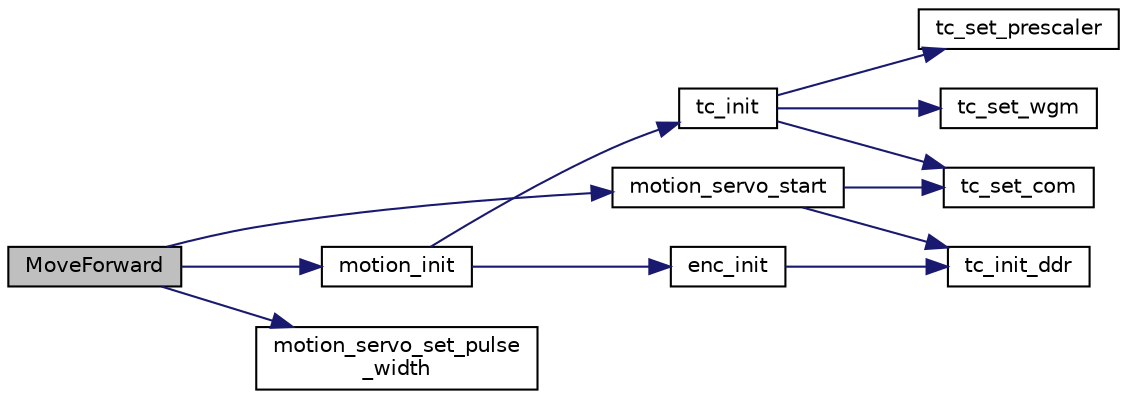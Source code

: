 digraph "MoveForward"
{
  edge [fontname="Helvetica",fontsize="10",labelfontname="Helvetica",labelfontsize="10"];
  node [fontname="Helvetica",fontsize="10",shape=record];
  rankdir="LR";
  Node1 [label="MoveForward",height=0.2,width=0.4,color="black", fillcolor="grey75", style="filled", fontcolor="black"];
  Node1 -> Node2 [color="midnightblue",fontsize="10",style="solid",fontname="Helvetica"];
  Node2 [label="motion_init",height=0.2,width=0.4,color="black", fillcolor="white", style="filled",URL="$motion_8c.html#ac9be894f7310341b63a2edbffb8c1564"];
  Node2 -> Node3 [color="midnightblue",fontsize="10",style="solid",fontname="Helvetica"];
  Node3 [label="tc_init",height=0.2,width=0.4,color="black", fillcolor="white", style="filled",URL="$motion_8c.html#a8d12206f4cd9015696507368434d085d"];
  Node3 -> Node4 [color="midnightblue",fontsize="10",style="solid",fontname="Helvetica"];
  Node4 [label="tc_set_com",height=0.2,width=0.4,color="black", fillcolor="white", style="filled",URL="$motion_8c.html#a9f32f315fc317b73745364bb8cb52eeb"];
  Node3 -> Node5 [color="midnightblue",fontsize="10",style="solid",fontname="Helvetica"];
  Node5 [label="tc_set_wgm",height=0.2,width=0.4,color="black", fillcolor="white", style="filled",URL="$motion_8c.html#aa01b75872b4bf75e3716336faf262d8e"];
  Node3 -> Node6 [color="midnightblue",fontsize="10",style="solid",fontname="Helvetica"];
  Node6 [label="tc_set_prescaler",height=0.2,width=0.4,color="black", fillcolor="white", style="filled",URL="$motion_8c.html#a164e3f5907dd956fea4b055a34f201be"];
  Node2 -> Node7 [color="midnightblue",fontsize="10",style="solid",fontname="Helvetica"];
  Node7 [label="enc_init",height=0.2,width=0.4,color="black", fillcolor="white", style="filled",URL="$motion_8c.html#a34c811ef2bd0189074d7b6f7400b0405"];
  Node7 -> Node8 [color="midnightblue",fontsize="10",style="solid",fontname="Helvetica"];
  Node8 [label="tc_init_ddr",height=0.2,width=0.4,color="black", fillcolor="white", style="filled",URL="$motion_8c.html#a7f15fab5cfcd9e36ebba263ec9ae367f"];
  Node1 -> Node9 [color="midnightblue",fontsize="10",style="solid",fontname="Helvetica"];
  Node9 [label="motion_servo_start",height=0.2,width=0.4,color="black", fillcolor="white", style="filled",URL="$motion_8c.html#aa2c96c678bd9bdcdc4b934cea7abfaa4"];
  Node9 -> Node8 [color="midnightblue",fontsize="10",style="solid",fontname="Helvetica"];
  Node9 -> Node4 [color="midnightblue",fontsize="10",style="solid",fontname="Helvetica"];
  Node1 -> Node10 [color="midnightblue",fontsize="10",style="solid",fontname="Helvetica"];
  Node10 [label="motion_servo_set_pulse\l_width",height=0.2,width=0.4,color="black", fillcolor="white", style="filled",URL="$motion_8c.html#a5afda449073815c408f11d7ce3c5ecbc"];
}
